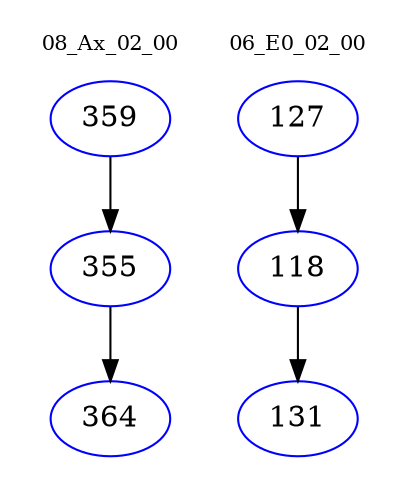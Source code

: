 digraph{
subgraph cluster_0 {
color = white
label = "08_Ax_02_00";
fontsize=10;
T0_359 [label="359", color="blue"]
T0_359 -> T0_355 [color="black"]
T0_355 [label="355", color="blue"]
T0_355 -> T0_364 [color="black"]
T0_364 [label="364", color="blue"]
}
subgraph cluster_1 {
color = white
label = "06_E0_02_00";
fontsize=10;
T1_127 [label="127", color="blue"]
T1_127 -> T1_118 [color="black"]
T1_118 [label="118", color="blue"]
T1_118 -> T1_131 [color="black"]
T1_131 [label="131", color="blue"]
}
}
